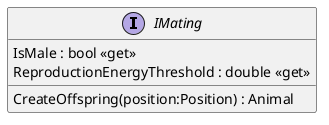 @startuml
interface IMating {
    IsMale : bool <<get>>
    ReproductionEnergyThreshold : double <<get>>
    CreateOffspring(position:Position) : Animal
}
@enduml
